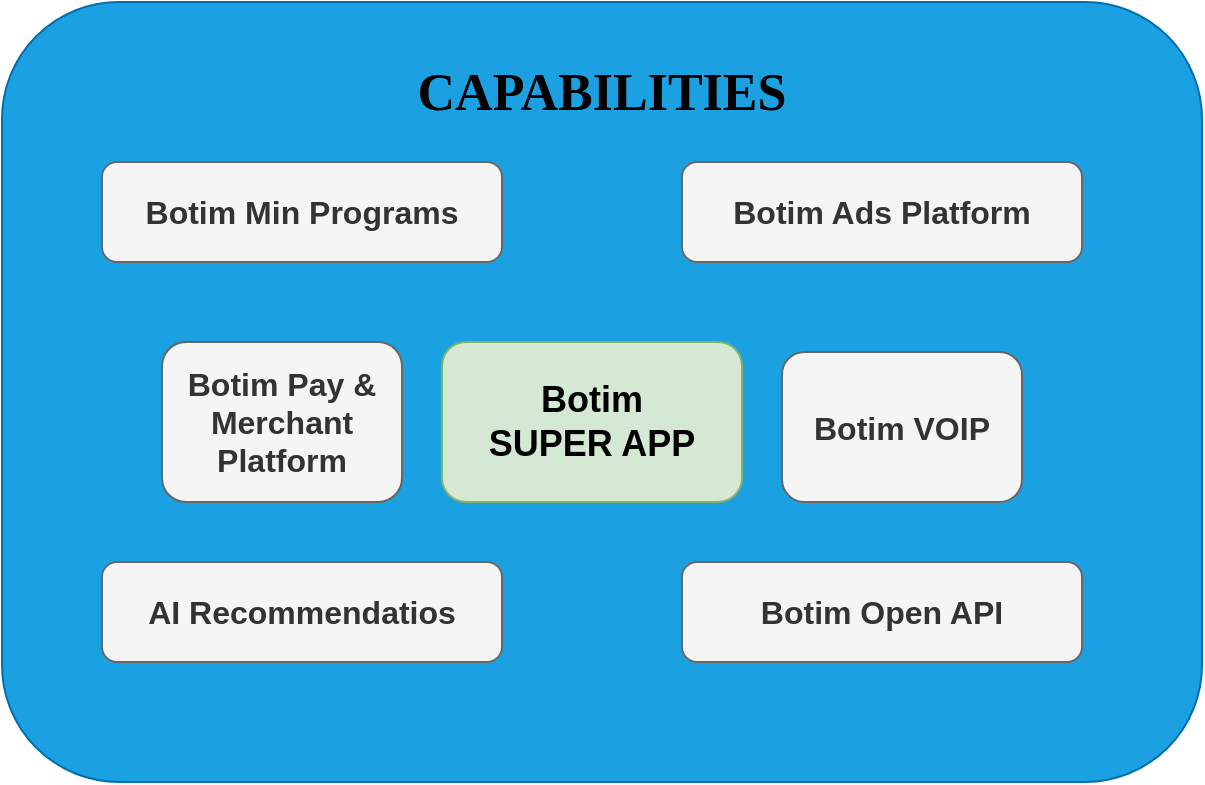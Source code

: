 <mxfile version="27.0.6">
  <diagram name="第 1 页" id="4pGaG0tww45vicy_Ifjd">
    <mxGraphModel dx="1810" dy="1039" grid="1" gridSize="10" guides="1" tooltips="1" connect="1" arrows="1" fold="1" page="1" pageScale="1" pageWidth="827" pageHeight="1169" math="0" shadow="0">
      <root>
        <mxCell id="0" />
        <mxCell id="1" parent="0" />
        <mxCell id="roWgjetLoro6pVtUbFcS-1" value="" style="rounded=1;whiteSpace=wrap;html=1;fillColor=#1ba1e2;strokeColor=#006EAF;fontColor=#ffffff;" vertex="1" parent="1">
          <mxGeometry x="30" y="170" width="600" height="390" as="geometry" />
        </mxCell>
        <mxCell id="roWgjetLoro6pVtUbFcS-2" value="Botim Min Programs" style="rounded=1;whiteSpace=wrap;html=1;fontSize=16;fillColor=#f5f5f5;strokeColor=#666666;fontColor=#333333;fontStyle=1" vertex="1" parent="1">
          <mxGeometry x="80" y="250" width="200" height="50" as="geometry" />
        </mxCell>
        <mxCell id="roWgjetLoro6pVtUbFcS-3" value="Botim Pay &amp;amp; Merchant Platform" style="rounded=1;whiteSpace=wrap;html=1;fontSize=16;fillColor=#f5f5f5;fontColor=#333333;strokeColor=#666666;fontStyle=1" vertex="1" parent="1">
          <mxGeometry x="110" y="340" width="120" height="80" as="geometry" />
        </mxCell>
        <mxCell id="roWgjetLoro6pVtUbFcS-4" value="AI Recommendatios" style="rounded=1;whiteSpace=wrap;html=1;fontSize=16;fillColor=#f5f5f5;fontColor=#333333;strokeColor=#666666;fontStyle=1" vertex="1" parent="1">
          <mxGeometry x="80" y="450" width="200" height="50" as="geometry" />
        </mxCell>
        <mxCell id="roWgjetLoro6pVtUbFcS-5" value="Botim&lt;br&gt;SUPER APP" style="rounded=1;whiteSpace=wrap;html=1;fontSize=18;fillColor=#d5e8d4;strokeColor=#82b366;fontStyle=1" vertex="1" parent="1">
          <mxGeometry x="250" y="340" width="150" height="80" as="geometry" />
        </mxCell>
        <mxCell id="roWgjetLoro6pVtUbFcS-6" value="Botim VOIP" style="rounded=1;whiteSpace=wrap;html=1;fontSize=16;fillColor=#f5f5f5;fontColor=#333333;strokeColor=#666666;fontStyle=1" vertex="1" parent="1">
          <mxGeometry x="420" y="345" width="120" height="75" as="geometry" />
        </mxCell>
        <mxCell id="roWgjetLoro6pVtUbFcS-7" value="&lt;font style=&quot;font-size: 16px;&quot;&gt;Botim Ads Platform&lt;/font&gt;" style="rounded=1;whiteSpace=wrap;html=1;fillColor=#f5f5f5;fontColor=#333333;strokeColor=#666666;fontStyle=1" vertex="1" parent="1">
          <mxGeometry x="370" y="250" width="200" height="50" as="geometry" />
        </mxCell>
        <mxCell id="roWgjetLoro6pVtUbFcS-8" value="Botim Open API" style="rounded=1;whiteSpace=wrap;html=1;fontSize=16;fillColor=#f5f5f5;fontColor=#333333;strokeColor=#666666;fontStyle=1" vertex="1" parent="1">
          <mxGeometry x="370" y="450" width="200" height="50" as="geometry" />
        </mxCell>
        <mxCell id="roWgjetLoro6pVtUbFcS-9" value="&lt;font&gt;CAPABILITIES&lt;/font&gt;" style="text;html=1;align=center;verticalAlign=middle;whiteSpace=wrap;rounded=0;fontSize=26;fontStyle=1;fontFamily=Lucida Console;" vertex="1" parent="1">
          <mxGeometry x="220" y="200" width="220" height="30" as="geometry" />
        </mxCell>
      </root>
    </mxGraphModel>
  </diagram>
</mxfile>
